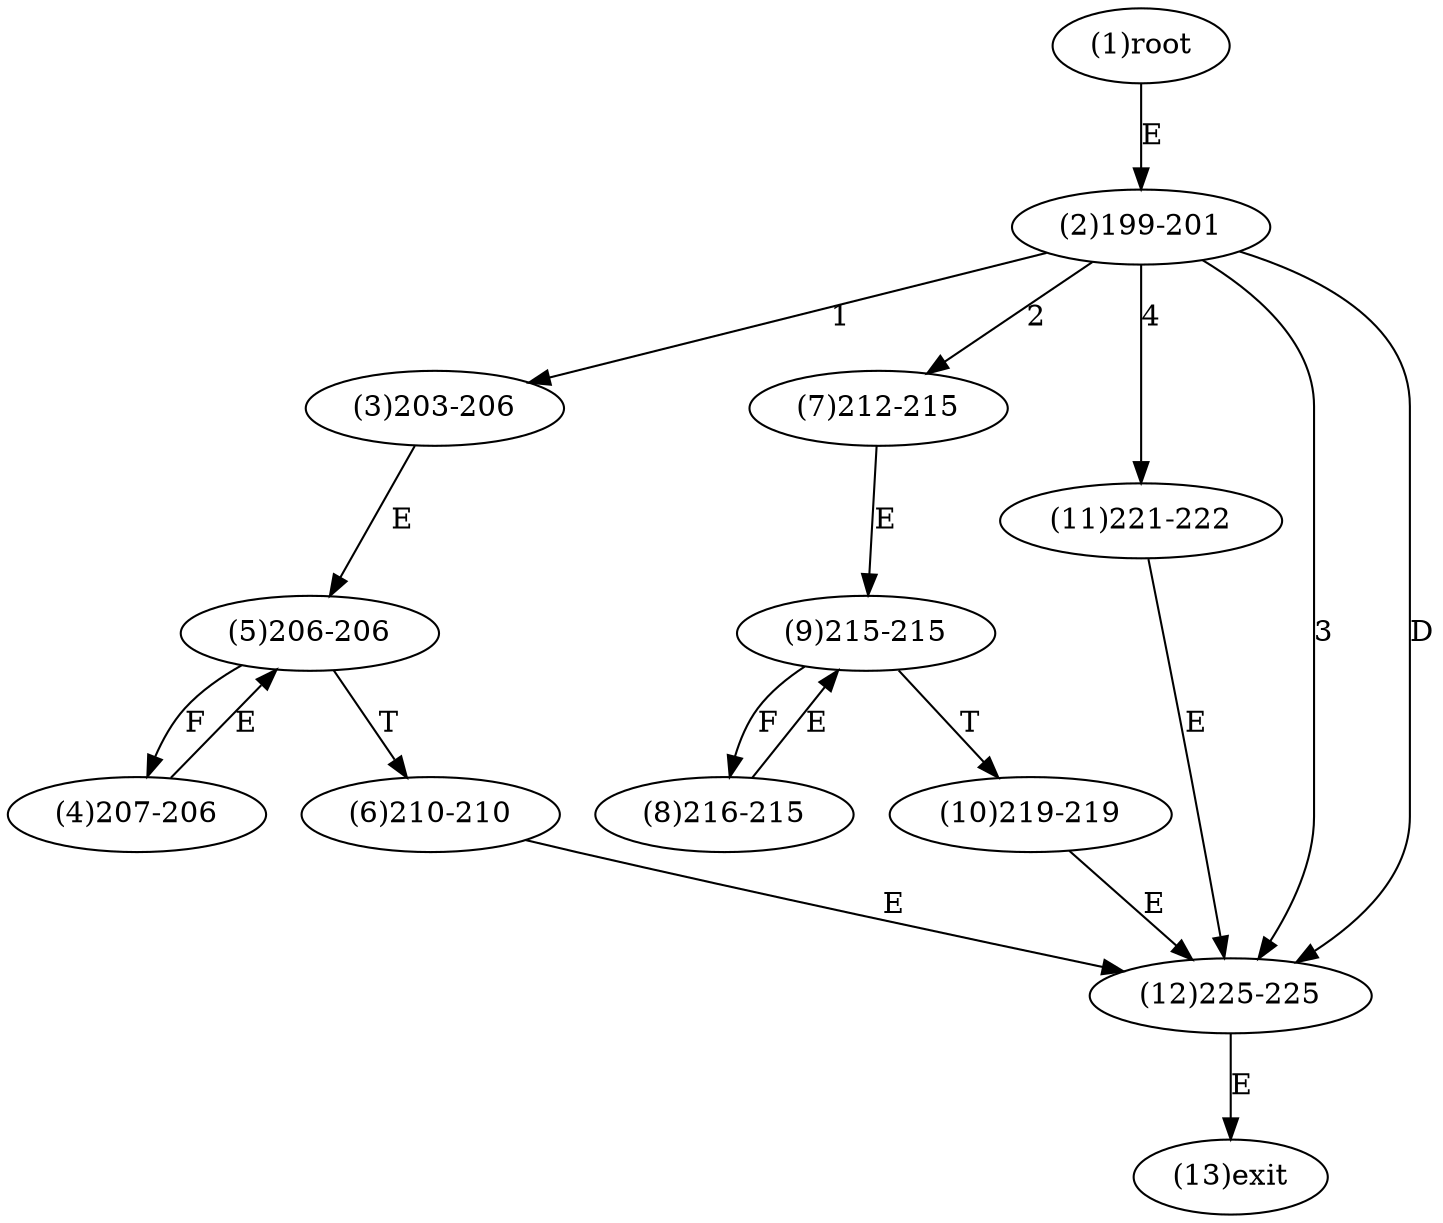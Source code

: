 digraph "" { 
1[ label="(1)root"];
2[ label="(2)199-201"];
3[ label="(3)203-206"];
4[ label="(4)207-206"];
5[ label="(5)206-206"];
6[ label="(6)210-210"];
7[ label="(7)212-215"];
8[ label="(8)216-215"];
9[ label="(9)215-215"];
10[ label="(10)219-219"];
11[ label="(11)221-222"];
12[ label="(12)225-225"];
13[ label="(13)exit"];
1->2[ label="E"];
2->3[ label="1"];
2->7[ label="2"];
2->12[ label="3"];
2->11[ label="4"];
2->12[ label="D"];
3->5[ label="E"];
4->5[ label="E"];
5->4[ label="F"];
5->6[ label="T"];
6->12[ label="E"];
7->9[ label="E"];
8->9[ label="E"];
9->8[ label="F"];
9->10[ label="T"];
10->12[ label="E"];
11->12[ label="E"];
12->13[ label="E"];
}